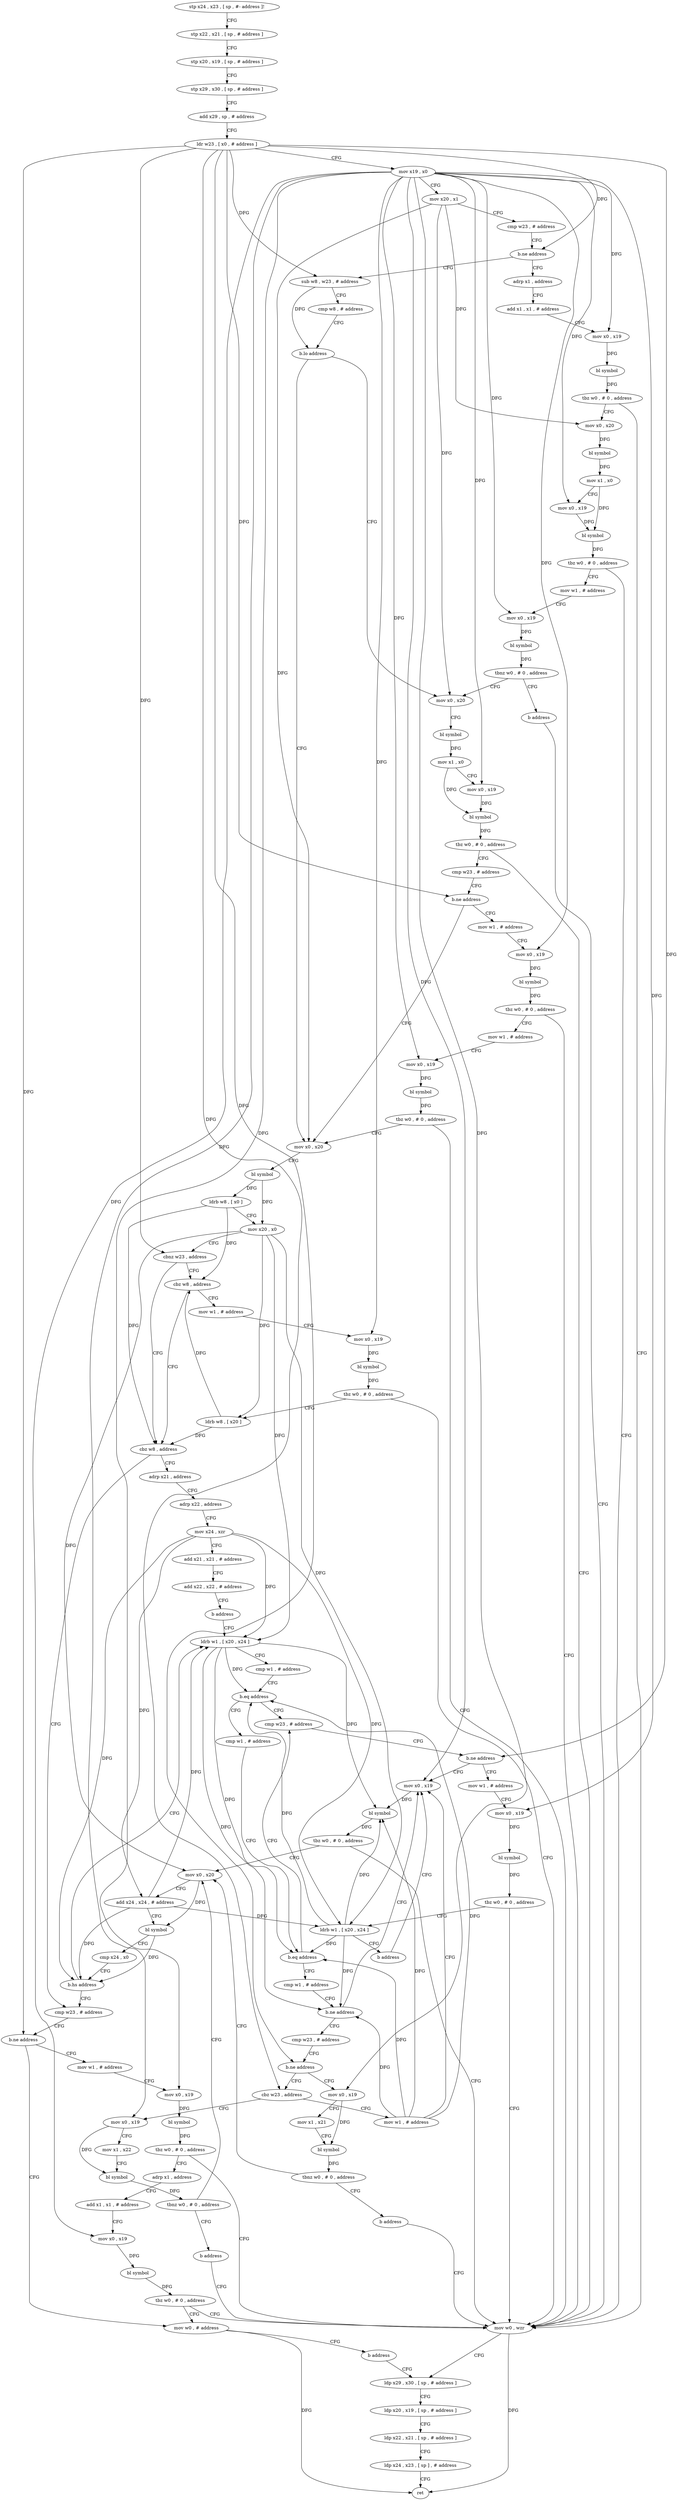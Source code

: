 digraph "func" {
"98404" [label = "stp x24 , x23 , [ sp , #- address ]!" ]
"98408" [label = "stp x22 , x21 , [ sp , # address ]" ]
"98412" [label = "stp x20 , x19 , [ sp , # address ]" ]
"98416" [label = "stp x29 , x30 , [ sp , # address ]" ]
"98420" [label = "add x29 , sp , # address" ]
"98424" [label = "ldr w23 , [ x0 , # address ]" ]
"98428" [label = "mov x19 , x0" ]
"98432" [label = "mov x20 , x1" ]
"98436" [label = "cmp w23 , # address" ]
"98440" [label = "b.ne address" ]
"98508" [label = "sub w8 , w23 , # address" ]
"98444" [label = "adrp x1 , address" ]
"98512" [label = "cmp w8 , # address" ]
"98516" [label = "b.lo address" ]
"98584" [label = "mov x0 , x20" ]
"98520" [label = "mov x0 , x20" ]
"98448" [label = "add x1 , x1 , # address" ]
"98452" [label = "mov x0 , x19" ]
"98456" [label = "bl symbol" ]
"98460" [label = "tbz w0 , # 0 , address" ]
"98856" [label = "mov w0 , wzr" ]
"98464" [label = "mov x0 , x20" ]
"98588" [label = "bl symbol" ]
"98592" [label = "ldrb w8 , [ x0 ]" ]
"98596" [label = "mov x20 , x0" ]
"98600" [label = "cbnz w23 , address" ]
"98628" [label = "cbz w8 , address" ]
"98604" [label = "cbz w8 , address" ]
"98524" [label = "bl symbol" ]
"98528" [label = "mov x1 , x0" ]
"98532" [label = "mov x0 , x19" ]
"98536" [label = "bl symbol" ]
"98540" [label = "tbz w0 , # 0 , address" ]
"98544" [label = "cmp w23 , # address" ]
"98860" [label = "ldp x29 , x30 , [ sp , # address ]" ]
"98468" [label = "bl symbol" ]
"98472" [label = "mov x1 , x0" ]
"98476" [label = "mov x0 , x19" ]
"98480" [label = "bl symbol" ]
"98484" [label = "tbz w0 , # 0 , address" ]
"98488" [label = "mov w1 , # address" ]
"98804" [label = "cmp w23 , # address" ]
"98632" [label = "adrp x21 , address" ]
"98608" [label = "mov w1 , # address" ]
"98548" [label = "b.ne address" ]
"98552" [label = "mov w1 , # address" ]
"98492" [label = "mov x0 , x19" ]
"98496" [label = "bl symbol" ]
"98500" [label = "tbnz w0 , # 0 , address" ]
"98504" [label = "b address" ]
"98808" [label = "b.ne address" ]
"98848" [label = "mov w0 , # address" ]
"98812" [label = "mov w1 , # address" ]
"98636" [label = "adrp x22 , address" ]
"98640" [label = "mov x24 , xzr" ]
"98644" [label = "add x21 , x21 , # address" ]
"98648" [label = "add x22 , x22 , # address" ]
"98652" [label = "b address" ]
"98696" [label = "ldrb w1 , [ x20 , x24 ]" ]
"98612" [label = "mov x0 , x19" ]
"98616" [label = "bl symbol" ]
"98620" [label = "tbz w0 , # 0 , address" ]
"98624" [label = "ldrb w8 , [ x20 ]" ]
"98556" [label = "mov x0 , x19" ]
"98560" [label = "bl symbol" ]
"98564" [label = "tbz w0 , # 0 , address" ]
"98568" [label = "mov w1 , # address" ]
"98852" [label = "b address" ]
"98816" [label = "mov x0 , x19" ]
"98820" [label = "bl symbol" ]
"98824" [label = "tbz w0 , # 0 , address" ]
"98828" [label = "adrp x1 , address" ]
"98700" [label = "cmp w1 , # address" ]
"98704" [label = "b.eq address" ]
"98752" [label = "cmp w23 , # address" ]
"98708" [label = "cmp w1 , # address" ]
"98572" [label = "mov x0 , x19" ]
"98576" [label = "bl symbol" ]
"98580" [label = "tbz w0 , # 0 , address" ]
"98864" [label = "ldp x20 , x19 , [ sp , # address ]" ]
"98868" [label = "ldp x22 , x21 , [ sp , # address ]" ]
"98872" [label = "ldp x24 , x23 , [ sp ] , # address" ]
"98876" [label = "ret" ]
"98832" [label = "add x1 , x1 , # address" ]
"98836" [label = "mov x0 , x19" ]
"98840" [label = "bl symbol" ]
"98844" [label = "tbz w0 , # 0 , address" ]
"98756" [label = "b.ne address" ]
"98664" [label = "mov x0 , x19" ]
"98760" [label = "mov w1 , # address" ]
"98712" [label = "b.eq address" ]
"98716" [label = "cmp w1 , # address" ]
"98668" [label = "bl symbol" ]
"98672" [label = "tbz w0 , # 0 , address" ]
"98676" [label = "mov x0 , x20" ]
"98764" [label = "mov x0 , x19" ]
"98768" [label = "bl symbol" ]
"98772" [label = "tbz w0 , # 0 , address" ]
"98776" [label = "ldrb w1 , [ x20 , x24 ]" ]
"98720" [label = "b.ne address" ]
"98724" [label = "cmp w23 , # address" ]
"98680" [label = "add x24 , x24 , # address" ]
"98684" [label = "bl symbol" ]
"98688" [label = "cmp x24 , x0" ]
"98692" [label = "b.hs address" ]
"98780" [label = "b address" ]
"98728" [label = "b.ne address" ]
"98656" [label = "cbz w23 , address" ]
"98732" [label = "mov x0 , x19" ]
"98784" [label = "mov x0 , x19" ]
"98660" [label = "mov w1 , # address" ]
"98736" [label = "mov x1 , x21" ]
"98740" [label = "bl symbol" ]
"98744" [label = "tbnz w0 , # 0 , address" ]
"98748" [label = "b address" ]
"98788" [label = "mov x1 , x22" ]
"98792" [label = "bl symbol" ]
"98796" [label = "tbnz w0 , # 0 , address" ]
"98800" [label = "b address" ]
"98404" -> "98408" [ label = "CFG" ]
"98408" -> "98412" [ label = "CFG" ]
"98412" -> "98416" [ label = "CFG" ]
"98416" -> "98420" [ label = "CFG" ]
"98420" -> "98424" [ label = "CFG" ]
"98424" -> "98428" [ label = "CFG" ]
"98424" -> "98440" [ label = "DFG" ]
"98424" -> "98508" [ label = "DFG" ]
"98424" -> "98600" [ label = "DFG" ]
"98424" -> "98548" [ label = "DFG" ]
"98424" -> "98808" [ label = "DFG" ]
"98424" -> "98756" [ label = "DFG" ]
"98424" -> "98728" [ label = "DFG" ]
"98424" -> "98656" [ label = "DFG" ]
"98428" -> "98432" [ label = "CFG" ]
"98428" -> "98452" [ label = "DFG" ]
"98428" -> "98532" [ label = "DFG" ]
"98428" -> "98476" [ label = "DFG" ]
"98428" -> "98492" [ label = "DFG" ]
"98428" -> "98612" [ label = "DFG" ]
"98428" -> "98556" [ label = "DFG" ]
"98428" -> "98816" [ label = "DFG" ]
"98428" -> "98572" [ label = "DFG" ]
"98428" -> "98836" [ label = "DFG" ]
"98428" -> "98664" [ label = "DFG" ]
"98428" -> "98764" [ label = "DFG" ]
"98428" -> "98732" [ label = "DFG" ]
"98428" -> "98784" [ label = "DFG" ]
"98432" -> "98436" [ label = "CFG" ]
"98432" -> "98584" [ label = "DFG" ]
"98432" -> "98520" [ label = "DFG" ]
"98432" -> "98464" [ label = "DFG" ]
"98436" -> "98440" [ label = "CFG" ]
"98440" -> "98508" [ label = "CFG" ]
"98440" -> "98444" [ label = "CFG" ]
"98508" -> "98512" [ label = "CFG" ]
"98508" -> "98516" [ label = "DFG" ]
"98444" -> "98448" [ label = "CFG" ]
"98512" -> "98516" [ label = "CFG" ]
"98516" -> "98584" [ label = "CFG" ]
"98516" -> "98520" [ label = "CFG" ]
"98584" -> "98588" [ label = "CFG" ]
"98520" -> "98524" [ label = "CFG" ]
"98448" -> "98452" [ label = "CFG" ]
"98452" -> "98456" [ label = "DFG" ]
"98456" -> "98460" [ label = "DFG" ]
"98460" -> "98856" [ label = "CFG" ]
"98460" -> "98464" [ label = "CFG" ]
"98856" -> "98860" [ label = "CFG" ]
"98856" -> "98876" [ label = "DFG" ]
"98464" -> "98468" [ label = "DFG" ]
"98588" -> "98592" [ label = "DFG" ]
"98588" -> "98596" [ label = "DFG" ]
"98592" -> "98596" [ label = "CFG" ]
"98592" -> "98628" [ label = "DFG" ]
"98592" -> "98604" [ label = "DFG" ]
"98596" -> "98600" [ label = "CFG" ]
"98596" -> "98696" [ label = "DFG" ]
"98596" -> "98624" [ label = "DFG" ]
"98596" -> "98676" [ label = "DFG" ]
"98596" -> "98776" [ label = "DFG" ]
"98600" -> "98628" [ label = "CFG" ]
"98600" -> "98604" [ label = "CFG" ]
"98628" -> "98804" [ label = "CFG" ]
"98628" -> "98632" [ label = "CFG" ]
"98604" -> "98628" [ label = "CFG" ]
"98604" -> "98608" [ label = "CFG" ]
"98524" -> "98528" [ label = "DFG" ]
"98528" -> "98532" [ label = "CFG" ]
"98528" -> "98536" [ label = "DFG" ]
"98532" -> "98536" [ label = "DFG" ]
"98536" -> "98540" [ label = "DFG" ]
"98540" -> "98856" [ label = "CFG" ]
"98540" -> "98544" [ label = "CFG" ]
"98544" -> "98548" [ label = "CFG" ]
"98860" -> "98864" [ label = "CFG" ]
"98468" -> "98472" [ label = "DFG" ]
"98472" -> "98476" [ label = "CFG" ]
"98472" -> "98480" [ label = "DFG" ]
"98476" -> "98480" [ label = "DFG" ]
"98480" -> "98484" [ label = "DFG" ]
"98484" -> "98856" [ label = "CFG" ]
"98484" -> "98488" [ label = "CFG" ]
"98488" -> "98492" [ label = "CFG" ]
"98804" -> "98808" [ label = "CFG" ]
"98632" -> "98636" [ label = "CFG" ]
"98608" -> "98612" [ label = "CFG" ]
"98548" -> "98584" [ label = "CFG" ]
"98548" -> "98552" [ label = "CFG" ]
"98552" -> "98556" [ label = "CFG" ]
"98492" -> "98496" [ label = "DFG" ]
"98496" -> "98500" [ label = "DFG" ]
"98500" -> "98520" [ label = "CFG" ]
"98500" -> "98504" [ label = "CFG" ]
"98504" -> "98856" [ label = "CFG" ]
"98808" -> "98848" [ label = "CFG" ]
"98808" -> "98812" [ label = "CFG" ]
"98848" -> "98852" [ label = "CFG" ]
"98848" -> "98876" [ label = "DFG" ]
"98812" -> "98816" [ label = "CFG" ]
"98636" -> "98640" [ label = "CFG" ]
"98640" -> "98644" [ label = "CFG" ]
"98640" -> "98696" [ label = "DFG" ]
"98640" -> "98680" [ label = "DFG" ]
"98640" -> "98692" [ label = "DFG" ]
"98640" -> "98776" [ label = "DFG" ]
"98644" -> "98648" [ label = "CFG" ]
"98648" -> "98652" [ label = "CFG" ]
"98652" -> "98696" [ label = "CFG" ]
"98696" -> "98700" [ label = "CFG" ]
"98696" -> "98704" [ label = "DFG" ]
"98696" -> "98712" [ label = "DFG" ]
"98696" -> "98668" [ label = "DFG" ]
"98696" -> "98720" [ label = "DFG" ]
"98612" -> "98616" [ label = "DFG" ]
"98616" -> "98620" [ label = "DFG" ]
"98620" -> "98856" [ label = "CFG" ]
"98620" -> "98624" [ label = "CFG" ]
"98624" -> "98628" [ label = "DFG" ]
"98624" -> "98604" [ label = "DFG" ]
"98556" -> "98560" [ label = "DFG" ]
"98560" -> "98564" [ label = "DFG" ]
"98564" -> "98856" [ label = "CFG" ]
"98564" -> "98568" [ label = "CFG" ]
"98568" -> "98572" [ label = "CFG" ]
"98852" -> "98860" [ label = "CFG" ]
"98816" -> "98820" [ label = "DFG" ]
"98820" -> "98824" [ label = "DFG" ]
"98824" -> "98856" [ label = "CFG" ]
"98824" -> "98828" [ label = "CFG" ]
"98828" -> "98832" [ label = "CFG" ]
"98700" -> "98704" [ label = "CFG" ]
"98704" -> "98752" [ label = "CFG" ]
"98704" -> "98708" [ label = "CFG" ]
"98752" -> "98756" [ label = "CFG" ]
"98708" -> "98712" [ label = "CFG" ]
"98572" -> "98576" [ label = "DFG" ]
"98576" -> "98580" [ label = "DFG" ]
"98580" -> "98856" [ label = "CFG" ]
"98580" -> "98584" [ label = "CFG" ]
"98864" -> "98868" [ label = "CFG" ]
"98868" -> "98872" [ label = "CFG" ]
"98872" -> "98876" [ label = "CFG" ]
"98832" -> "98836" [ label = "CFG" ]
"98836" -> "98840" [ label = "DFG" ]
"98840" -> "98844" [ label = "DFG" ]
"98844" -> "98856" [ label = "CFG" ]
"98844" -> "98848" [ label = "CFG" ]
"98756" -> "98664" [ label = "CFG" ]
"98756" -> "98760" [ label = "CFG" ]
"98664" -> "98668" [ label = "DFG" ]
"98760" -> "98764" [ label = "CFG" ]
"98712" -> "98752" [ label = "CFG" ]
"98712" -> "98716" [ label = "CFG" ]
"98716" -> "98720" [ label = "CFG" ]
"98668" -> "98672" [ label = "DFG" ]
"98672" -> "98856" [ label = "CFG" ]
"98672" -> "98676" [ label = "CFG" ]
"98676" -> "98680" [ label = "CFG" ]
"98676" -> "98684" [ label = "DFG" ]
"98764" -> "98768" [ label = "DFG" ]
"98768" -> "98772" [ label = "DFG" ]
"98772" -> "98856" [ label = "CFG" ]
"98772" -> "98776" [ label = "CFG" ]
"98776" -> "98780" [ label = "CFG" ]
"98776" -> "98704" [ label = "DFG" ]
"98776" -> "98712" [ label = "DFG" ]
"98776" -> "98668" [ label = "DFG" ]
"98776" -> "98720" [ label = "DFG" ]
"98720" -> "98664" [ label = "CFG" ]
"98720" -> "98724" [ label = "CFG" ]
"98724" -> "98728" [ label = "CFG" ]
"98680" -> "98684" [ label = "CFG" ]
"98680" -> "98696" [ label = "DFG" ]
"98680" -> "98692" [ label = "DFG" ]
"98680" -> "98776" [ label = "DFG" ]
"98684" -> "98688" [ label = "CFG" ]
"98684" -> "98692" [ label = "DFG" ]
"98688" -> "98692" [ label = "CFG" ]
"98692" -> "98804" [ label = "CFG" ]
"98692" -> "98696" [ label = "CFG" ]
"98780" -> "98664" [ label = "CFG" ]
"98728" -> "98656" [ label = "CFG" ]
"98728" -> "98732" [ label = "CFG" ]
"98656" -> "98784" [ label = "CFG" ]
"98656" -> "98660" [ label = "CFG" ]
"98732" -> "98736" [ label = "CFG" ]
"98732" -> "98740" [ label = "DFG" ]
"98784" -> "98788" [ label = "CFG" ]
"98784" -> "98792" [ label = "DFG" ]
"98660" -> "98664" [ label = "CFG" ]
"98660" -> "98704" [ label = "DFG" ]
"98660" -> "98712" [ label = "DFG" ]
"98660" -> "98668" [ label = "DFG" ]
"98660" -> "98720" [ label = "DFG" ]
"98736" -> "98740" [ label = "CFG" ]
"98740" -> "98744" [ label = "DFG" ]
"98744" -> "98676" [ label = "CFG" ]
"98744" -> "98748" [ label = "CFG" ]
"98748" -> "98856" [ label = "CFG" ]
"98788" -> "98792" [ label = "CFG" ]
"98792" -> "98796" [ label = "DFG" ]
"98796" -> "98676" [ label = "CFG" ]
"98796" -> "98800" [ label = "CFG" ]
"98800" -> "98856" [ label = "CFG" ]
}

